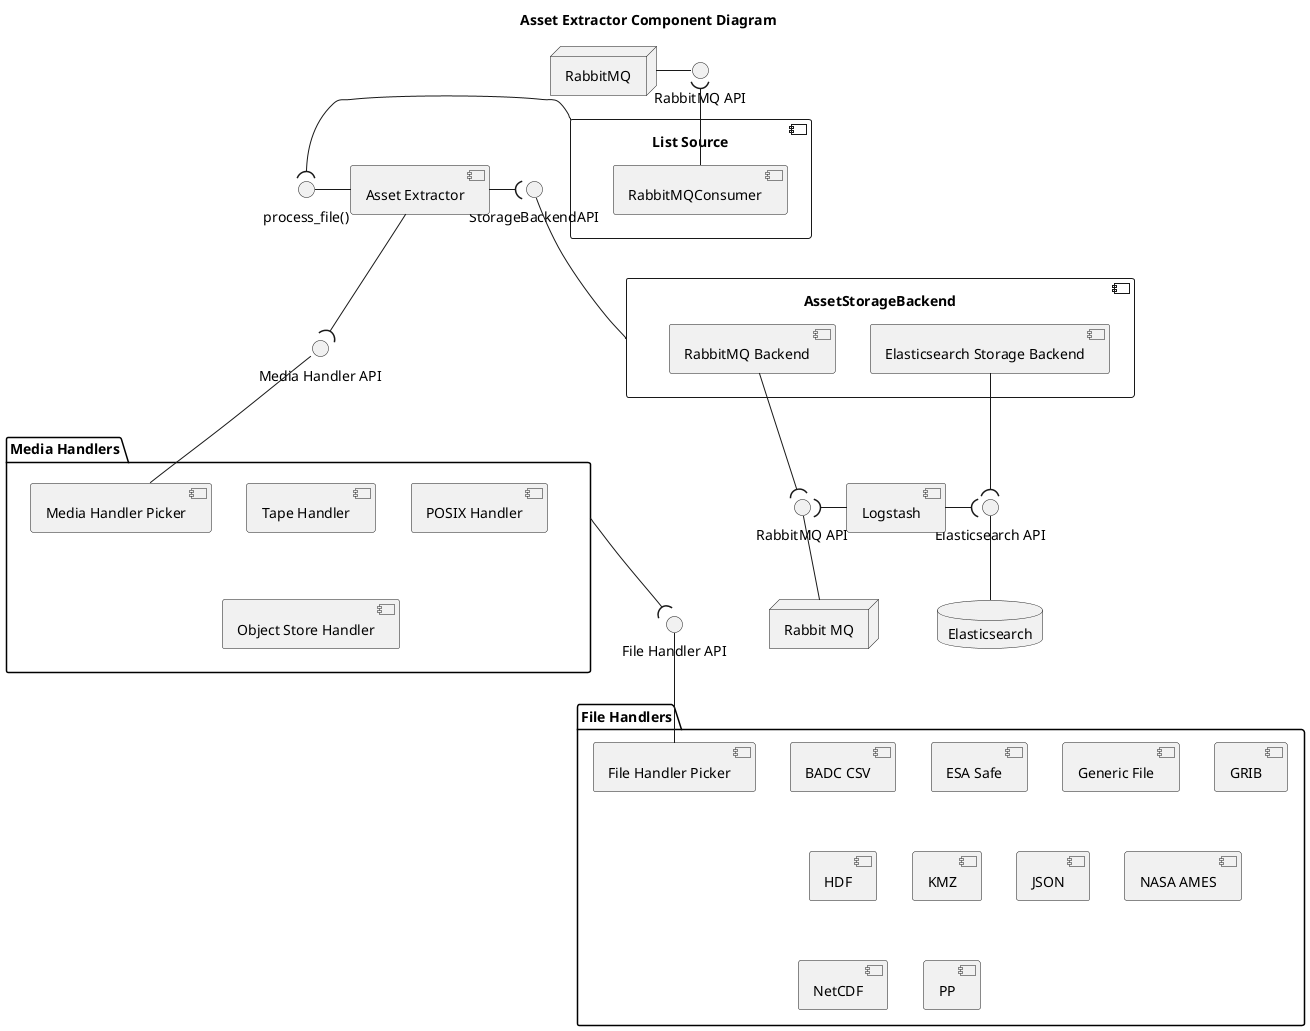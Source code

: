 @startuml
title Asset Extractor Component Diagram

package "File Handlers" as pFileHandlers {
    component "BADC CSV" as cpBadcCsv
    component "ESA Safe" as cpEsaSafe
    component "Generic File" as cpGenericFile
    component "GRIB" as cpGrib
    component "HDF" as cpHdf
    component "KMZ" as cpKmz
    component "JSON" as cpJson
    component "NASA AMES" as cpNasaAmes
    component "NetCDF" as cpNetCDF
    component "PP" as cpPp
    component "File Handler Picker" as cpFileHandlerPicker
}
interface "File Handler API" as ifFileHandlerAPI
cpFileHandlerPicker -up-() ifFileHandlerAPI

package "Media Handlers" as pMediaHandlers {
    component "Tape Handler" as cpTapeHandler
    component "POSIX Handler" as cpPOSIXHandler
    component "Object Store Handler" as cpObjectStoreHandler
    component "Media Handler Picker" as cpMediaHandlerPicker
}
interface "Media Handler API" as ifMediaHandlerAPI
cpMediaHandlerPicker -up-() ifMediaHandlerAPI
pMediaHandlers -down-( ifFileHandlerAPI

component "AssetStorageBackend" as cpStorageBackend {
    component "Elasticsearch Storage Backend" as cpElasticsearchBackend
    component "RabbitMQ Backend" as cpRabbitMQBackend
}

interface "StorageBackendAPI" as ifStorageBackendAPI
cpStorageBackend -up-() ifStorageBackendAPI

database "Elasticsearch" as cpElasticsearch
interface "Elasticsearch API" as ifElasticsearch
cpElasticsearch -up-() ifElasticsearch

node "Rabbit MQ" as cpRabbitMQ
interface "RabbitMQ API" as ifRabbitMQ
cpRabbitMQ -up-() ifRabbitMQ

component "Logstash" as cpLogstash
cpLogstash -left-( ifRabbitMQ
cpLogstash -right-( ifElasticsearch

component "Asset Extractor" as cpAssetExtractor
interface "process_file()" as ifAssetProcessFile

component "List Source"  as cpListSource {
    component "RabbitMQConsumer" as cpRabbitConsumer
}

node "RabbitMQ" as nRabbitMQ2
interface "RabbitMQ API" as ifRabbitMQ2

cpListSource -right-( ifAssetProcessFile
nRabbitMQ2 -right-() ifRabbitMQ2
cpRabbitConsumer -up-( ifRabbitMQ2

' Asset extractor apis
cpAssetExtractor -right-( ifStorageBackendAPI
cpAssetExtractor -down-( ifMediaHandlerAPI
cpAssetExtractor -left-() ifAssetProcessFile

' Asset storeage backend connections
cpRabbitMQBackend -down-( ifRabbitMQ
cpElasticsearchBackend -down-( ifElasticsearch


@enduml